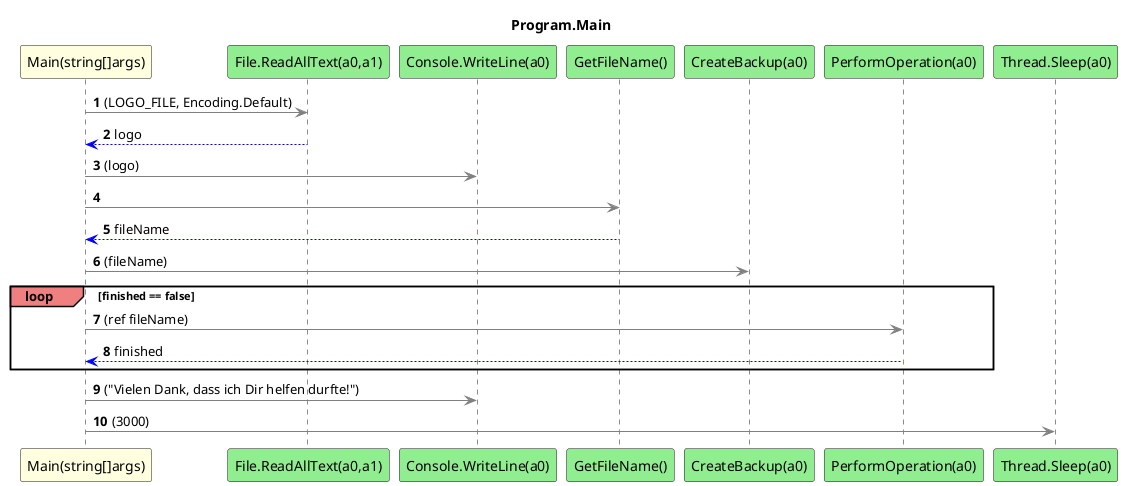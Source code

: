 @startuml Program.Main
title Program.Main
participant "Main(string[]args)" as Main_p0 #LightYellow
participant "File.ReadAllText(a0,a1)" as File_ReadAllText_a0_a1 #LightGreen
participant "Console.WriteLine(a0)" as Console_WriteLine_a0 #LightGreen
participant "GetFileName()" as GetFileName #LightGreen
participant "CreateBackup(a0)" as CreateBackup_a0 #LightGreen
participant "PerformOperation(a0)" as PerformOperation_a0 #LightGreen
participant "Thread.Sleep(a0)" as Thread_Sleep_a0 #LightGreen
autonumber
Main_p0 -[#grey]> File_ReadAllText_a0_a1 : (LOGO_FILE, Encoding.Default)
File_ReadAllText_a0_a1 -[#blue]-> Main_p0 : logo
Main_p0 -[#grey]> Console_WriteLine_a0 : (logo)
Main_p0 -[#grey]> GetFileName
GetFileName -[#blue]-> Main_p0 : fileName
Main_p0 -[#grey]> CreateBackup_a0 : (fileName)
loop#LightCoral finished == false
    Main_p0 -[#grey]> PerformOperation_a0 : (ref fileName)
    PerformOperation_a0 -[#blue]-> Main_p0 : finished
end
Main_p0 -[#grey]> Console_WriteLine_a0 : ("Vielen Dank, dass ich Dir helfen durfte!")
Main_p0 -[#grey]> Thread_Sleep_a0 : (3000)
@enduml
